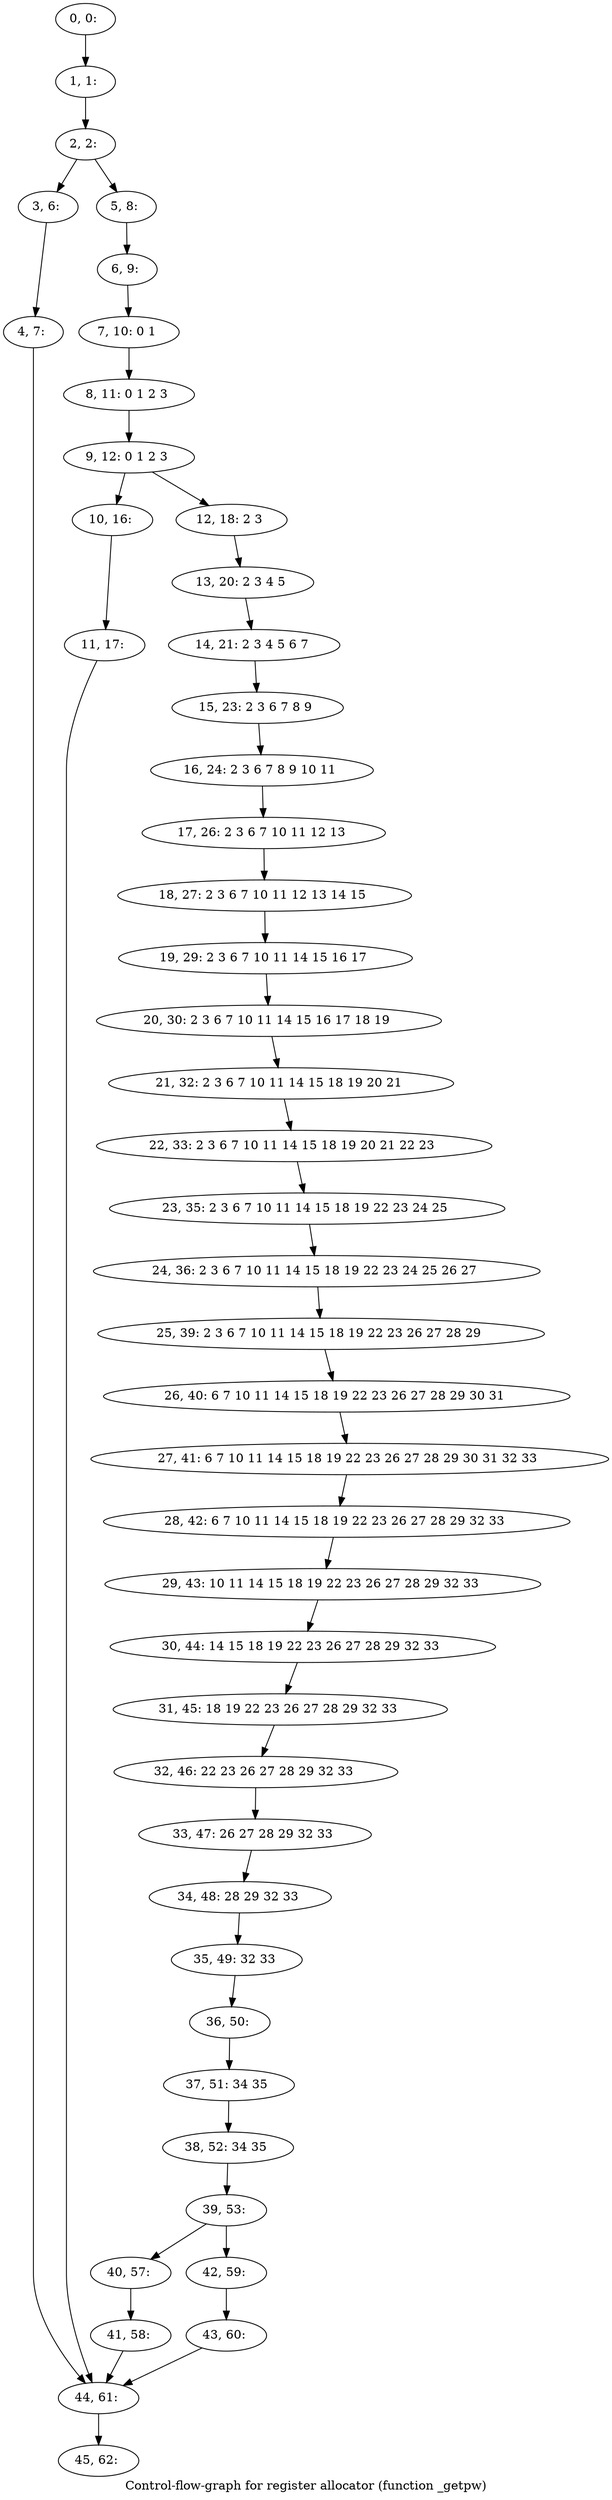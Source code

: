 digraph G {
graph [label="Control-flow-graph for register allocator (function _getpw)"]
0[label="0, 0: "];
1[label="1, 1: "];
2[label="2, 2: "];
3[label="3, 6: "];
4[label="4, 7: "];
5[label="5, 8: "];
6[label="6, 9: "];
7[label="7, 10: 0 1 "];
8[label="8, 11: 0 1 2 3 "];
9[label="9, 12: 0 1 2 3 "];
10[label="10, 16: "];
11[label="11, 17: "];
12[label="12, 18: 2 3 "];
13[label="13, 20: 2 3 4 5 "];
14[label="14, 21: 2 3 4 5 6 7 "];
15[label="15, 23: 2 3 6 7 8 9 "];
16[label="16, 24: 2 3 6 7 8 9 10 11 "];
17[label="17, 26: 2 3 6 7 10 11 12 13 "];
18[label="18, 27: 2 3 6 7 10 11 12 13 14 15 "];
19[label="19, 29: 2 3 6 7 10 11 14 15 16 17 "];
20[label="20, 30: 2 3 6 7 10 11 14 15 16 17 18 19 "];
21[label="21, 32: 2 3 6 7 10 11 14 15 18 19 20 21 "];
22[label="22, 33: 2 3 6 7 10 11 14 15 18 19 20 21 22 23 "];
23[label="23, 35: 2 3 6 7 10 11 14 15 18 19 22 23 24 25 "];
24[label="24, 36: 2 3 6 7 10 11 14 15 18 19 22 23 24 25 26 27 "];
25[label="25, 39: 2 3 6 7 10 11 14 15 18 19 22 23 26 27 28 29 "];
26[label="26, 40: 6 7 10 11 14 15 18 19 22 23 26 27 28 29 30 31 "];
27[label="27, 41: 6 7 10 11 14 15 18 19 22 23 26 27 28 29 30 31 32 33 "];
28[label="28, 42: 6 7 10 11 14 15 18 19 22 23 26 27 28 29 32 33 "];
29[label="29, 43: 10 11 14 15 18 19 22 23 26 27 28 29 32 33 "];
30[label="30, 44: 14 15 18 19 22 23 26 27 28 29 32 33 "];
31[label="31, 45: 18 19 22 23 26 27 28 29 32 33 "];
32[label="32, 46: 22 23 26 27 28 29 32 33 "];
33[label="33, 47: 26 27 28 29 32 33 "];
34[label="34, 48: 28 29 32 33 "];
35[label="35, 49: 32 33 "];
36[label="36, 50: "];
37[label="37, 51: 34 35 "];
38[label="38, 52: 34 35 "];
39[label="39, 53: "];
40[label="40, 57: "];
41[label="41, 58: "];
42[label="42, 59: "];
43[label="43, 60: "];
44[label="44, 61: "];
45[label="45, 62: "];
0->1 ;
1->2 ;
2->3 ;
2->5 ;
3->4 ;
4->44 ;
5->6 ;
6->7 ;
7->8 ;
8->9 ;
9->10 ;
9->12 ;
10->11 ;
11->44 ;
12->13 ;
13->14 ;
14->15 ;
15->16 ;
16->17 ;
17->18 ;
18->19 ;
19->20 ;
20->21 ;
21->22 ;
22->23 ;
23->24 ;
24->25 ;
25->26 ;
26->27 ;
27->28 ;
28->29 ;
29->30 ;
30->31 ;
31->32 ;
32->33 ;
33->34 ;
34->35 ;
35->36 ;
36->37 ;
37->38 ;
38->39 ;
39->40 ;
39->42 ;
40->41 ;
41->44 ;
42->43 ;
43->44 ;
44->45 ;
}
